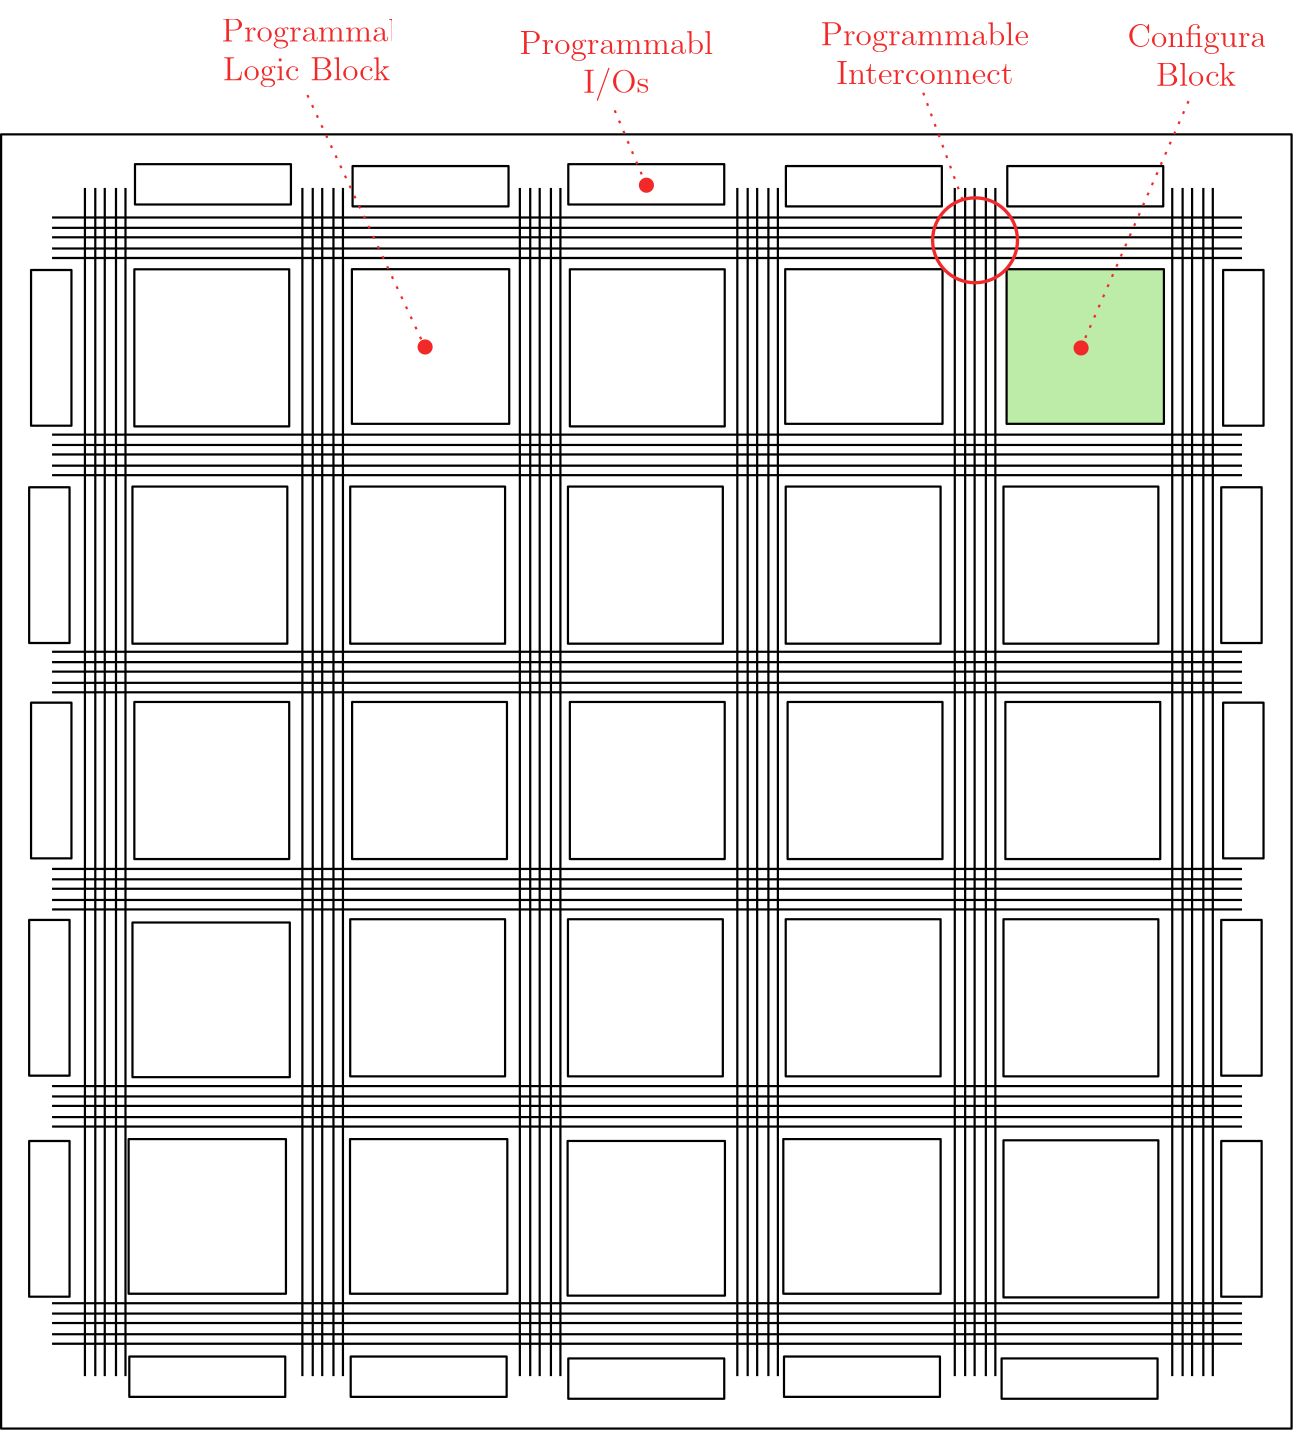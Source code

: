 <?xml version="1.0"?>
<!DOCTYPE ipe SYSTEM "ipe.dtd">
<ipe version="70218" creator="Ipe 7.2.23">
<info created="D:20210301195737" modified="D:20210301202323"/>
<ipestyle name="basic">
<symbol name="arrow/arc(spx)">
<path stroke="sym-stroke" fill="sym-stroke" pen="sym-pen">
0 0 m
-1 0.333 l
-1 -0.333 l
h
</path>
</symbol>
<symbol name="arrow/farc(spx)">
<path stroke="sym-stroke" fill="white" pen="sym-pen">
0 0 m
-1 0.333 l
-1 -0.333 l
h
</path>
</symbol>
<symbol name="arrow/ptarc(spx)">
<path stroke="sym-stroke" fill="sym-stroke" pen="sym-pen">
0 0 m
-1 0.333 l
-0.8 0 l
-1 -0.333 l
h
</path>
</symbol>
<symbol name="arrow/fptarc(spx)">
<path stroke="sym-stroke" fill="white" pen="sym-pen">
0 0 m
-1 0.333 l
-0.8 0 l
-1 -0.333 l
h
</path>
</symbol>
<symbol name="mark/circle(sx)" transformations="translations">
<path fill="sym-stroke">
0.6 0 0 0.6 0 0 e
0.4 0 0 0.4 0 0 e
</path>
</symbol>
<symbol name="mark/disk(sx)" transformations="translations">
<path fill="sym-stroke">
0.6 0 0 0.6 0 0 e
</path>
</symbol>
<symbol name="mark/fdisk(sfx)" transformations="translations">
<group>
<path fill="sym-fill">
0.5 0 0 0.5 0 0 e
</path>
<path fill="sym-stroke" fillrule="eofill">
0.6 0 0 0.6 0 0 e
0.4 0 0 0.4 0 0 e
</path>
</group>
</symbol>
<symbol name="mark/box(sx)" transformations="translations">
<path fill="sym-stroke" fillrule="eofill">
-0.6 -0.6 m
0.6 -0.6 l
0.6 0.6 l
-0.6 0.6 l
h
-0.4 -0.4 m
0.4 -0.4 l
0.4 0.4 l
-0.4 0.4 l
h
</path>
</symbol>
<symbol name="mark/square(sx)" transformations="translations">
<path fill="sym-stroke">
-0.6 -0.6 m
0.6 -0.6 l
0.6 0.6 l
-0.6 0.6 l
h
</path>
</symbol>
<symbol name="mark/fsquare(sfx)" transformations="translations">
<group>
<path fill="sym-fill">
-0.5 -0.5 m
0.5 -0.5 l
0.5 0.5 l
-0.5 0.5 l
h
</path>
<path fill="sym-stroke" fillrule="eofill">
-0.6 -0.6 m
0.6 -0.6 l
0.6 0.6 l
-0.6 0.6 l
h
-0.4 -0.4 m
0.4 -0.4 l
0.4 0.4 l
-0.4 0.4 l
h
</path>
</group>
</symbol>
<symbol name="mark/cross(sx)" transformations="translations">
<group>
<path fill="sym-stroke">
-0.43 -0.57 m
0.57 0.43 l
0.43 0.57 l
-0.57 -0.43 l
h
</path>
<path fill="sym-stroke">
-0.43 0.57 m
0.57 -0.43 l
0.43 -0.57 l
-0.57 0.43 l
h
</path>
</group>
</symbol>
<symbol name="arrow/fnormal(spx)">
<path stroke="sym-stroke" fill="white" pen="sym-pen">
0 0 m
-1 0.333 l
-1 -0.333 l
h
</path>
</symbol>
<symbol name="arrow/pointed(spx)">
<path stroke="sym-stroke" fill="sym-stroke" pen="sym-pen">
0 0 m
-1 0.333 l
-0.8 0 l
-1 -0.333 l
h
</path>
</symbol>
<symbol name="arrow/fpointed(spx)">
<path stroke="sym-stroke" fill="white" pen="sym-pen">
0 0 m
-1 0.333 l
-0.8 0 l
-1 -0.333 l
h
</path>
</symbol>
<symbol name="arrow/linear(spx)">
<path stroke="sym-stroke" pen="sym-pen">
-1 0.333 m
0 0 l
-1 -0.333 l
</path>
</symbol>
<symbol name="arrow/fdouble(spx)">
<path stroke="sym-stroke" fill="white" pen="sym-pen">
0 0 m
-1 0.333 l
-1 -0.333 l
h
-1 0 m
-2 0.333 l
-2 -0.333 l
h
</path>
</symbol>
<symbol name="arrow/double(spx)">
<path stroke="sym-stroke" fill="sym-stroke" pen="sym-pen">
0 0 m
-1 0.333 l
-1 -0.333 l
h
-1 0 m
-2 0.333 l
-2 -0.333 l
h
</path>
</symbol>
<symbol name="arrow/mid-normal(spx)">
<path stroke="sym-stroke" fill="sym-stroke" pen="sym-pen">
0.5 0 m
-0.5 0.333 l
-0.5 -0.333 l
h
</path>
</symbol>
<symbol name="arrow/mid-fnormal(spx)">
<path stroke="sym-stroke" fill="white" pen="sym-pen">
0.5 0 m
-0.5 0.333 l
-0.5 -0.333 l
h
</path>
</symbol>
<symbol name="arrow/mid-pointed(spx)">
<path stroke="sym-stroke" fill="sym-stroke" pen="sym-pen">
0.5 0 m
-0.5 0.333 l
-0.3 0 l
-0.5 -0.333 l
h
</path>
</symbol>
<symbol name="arrow/mid-fpointed(spx)">
<path stroke="sym-stroke" fill="white" pen="sym-pen">
0.5 0 m
-0.5 0.333 l
-0.3 0 l
-0.5 -0.333 l
h
</path>
</symbol>
<symbol name="arrow/mid-double(spx)">
<path stroke="sym-stroke" fill="sym-stroke" pen="sym-pen">
1 0 m
0 0.333 l
0 -0.333 l
h
0 0 m
-1 0.333 l
-1 -0.333 l
h
</path>
</symbol>
<symbol name="arrow/mid-fdouble(spx)">
<path stroke="sym-stroke" fill="white" pen="sym-pen">
1 0 m
0 0.333 l
0 -0.333 l
h
0 0 m
-1 0.333 l
-1 -0.333 l
h
</path>
</symbol>
<anglesize name="22.5 deg" value="22.5"/>
<anglesize name="30 deg" value="30"/>
<anglesize name="45 deg" value="45"/>
<anglesize name="60 deg" value="60"/>
<anglesize name="90 deg" value="90"/>
<arrowsize name="large" value="10"/>
<arrowsize name="small" value="5"/>
<arrowsize name="tiny" value="3"/>
<color name="blue" value="0 0 1"/>
<color name="brown" value="0.647 0.165 0.165"/>
<color name="darkblue" value="0 0 0.545"/>
<color name="darkcyan" value="0 0.545 0.545"/>
<color name="darkgray" value="0.663"/>
<color name="darkgreen" value="0 0.392 0"/>
<color name="darkmagenta" value="0.545 0 0.545"/>
<color name="darkorange" value="1 0.549 0"/>
<color name="darkred" value="0.545 0 0"/>
<color name="gold" value="1 0.843 0"/>
<color name="gray" value="0.745"/>
<color name="green" value="0 1 0"/>
<color name="lightblue" value="0.678 0.847 0.902"/>
<color name="lightcyan" value="0.878 1 1"/>
<color name="lightgray" value="0.827"/>
<color name="lightgreen" value="0.565 0.933 0.565"/>
<color name="lightyellow" value="1 1 0.878"/>
<color name="navy" value="0 0 0.502"/>
<color name="orange" value="1 0.647 0"/>
<color name="pink" value="1 0.753 0.796"/>
<color name="purple" value="0.627 0.125 0.941"/>
<color name="red" value="1 0 0"/>
<color name="seagreen" value="0.18 0.545 0.341"/>
<color name="turquoise" value="0.251 0.878 0.816"/>
<color name="violet" value="0.933 0.51 0.933"/>
<color name="yellow" value="1 1 0"/>
<dashstyle name="dash dot dotted" value="[4 2 1 2 1 2] 0"/>
<dashstyle name="dash dotted" value="[4 2 1 2] 0"/>
<dashstyle name="dashed" value="[4] 0"/>
<dashstyle name="dotted" value="[1 3] 0"/>
<gridsize name="10 pts (~3.5 mm)" value="10"/>
<gridsize name="14 pts (~5 mm)" value="14"/>
<gridsize name="16 pts (~6 mm)" value="16"/>
<gridsize name="20 pts (~7 mm)" value="20"/>
<gridsize name="28 pts (~10 mm)" value="28"/>
<gridsize name="32 pts (~12 mm)" value="32"/>
<gridsize name="4 pts" value="4"/>
<gridsize name="56 pts (~20 mm)" value="56"/>
<gridsize name="8 pts (~3 mm)" value="8"/>
<opacity name="10%" value="0.1"/>
<opacity name="30%" value="0.3"/>
<opacity name="50%" value="0.5"/>
<opacity name="75%" value="0.75"/>
<pen name="fat" value="1.2"/>
<pen name="heavier" value="0.8"/>
<pen name="ultrafat" value="2"/>
<symbolsize name="large" value="5"/>
<symbolsize name="small" value="2"/>
<symbolsize name="tiny" value="1.1"/>
<textsize name="Huge" value="\Huge"/>
<textsize name="LARGE" value="\LARGE"/>
<textsize name="Large" value="\Large"/>
<textsize name="footnote" value="\footnotesize"/>
<textsize name="huge" value="\huge"/>
<textsize name="large" value="\large"/>
<textsize name="small" value="\small"/>
<textsize name="tiny" value="\tiny"/>
<textstyle name="center" begin="\begin{center}" end="\end{center}"/>
<textstyle name="item" begin="\begin{itemize}\item{}" end="\end{itemize}"/>
<textstyle name="itemize" begin="\begin{itemize}" end="\end{itemize}"/>
<tiling name="falling" angle="-60" step="4" width="1"/>
<tiling name="rising" angle="30" step="4" width="1"/>
</ipestyle>
<page>
<layer name="alpha"/>
<view layers="alpha" active="alpha"/>
<group layer="alpha" matrix="0.884956 0 0 0.883652 37.1358 37.9015">
<path matrix="0 1 -1 0 785.119 272.708" stroke="black" pen="heavier">
128.46 703.151 m
128.46 639.151 l
191.46 639.151 l
191.46 703.151 l
h
</path>
<path matrix="1 0 0 1 -45.7338 27.1367" stroke="black" pen="heavier">
128.46 703.151 m
128.46 639.151 l
191.46 639.151 l
191.46 703.151 l
h
</path>
<path matrix="1 0 0 1 131.434 27.137" stroke="black" pen="heavier">
128.46 703.151 m
128.46 639.151 l
191.46 639.151 l
191.46 703.151 l
h
</path>
<path matrix="0 1 -1 0 770.302 595.123" stroke="black" pen="heavier">
71.445 729.592 m
71.445 713.16 l
134.885 713.16 l
134.885 729.592 l
h
</path>
<path matrix="0 1 -1 0 1255.24 595.123" stroke="black" pen="heavier">
71.445 729.592 m
71.445 713.16 l
134.885 713.16 l
134.885 729.592 l
h
</path>
<path matrix="1 0 0 1 -46.5037 -61.3828" stroke="black" pen="heavier">
128.46 703.151 m
128.46 639.151 l
191.46 639.151 l
191.46 703.151 l
h
</path>
<path matrix="1 0 0 1 42.0804 -61.3825" stroke="black" pen="heavier">
128.46 703.151 m
128.46 639.151 l
191.46 639.151 l
191.46 703.151 l
h
</path>
<path matrix="1 0 0 1 130.664 -61.3825" stroke="black" pen="heavier">
128.46 703.151 m
128.46 639.151 l
191.46 639.151 l
191.46 703.151 l
h
</path>
<path matrix="1 0 0 1 219.248 -61.3825" stroke="black" pen="heavier">
128.46 703.151 m
128.46 639.151 l
191.46 639.151 l
191.46 703.151 l
h
</path>
<path matrix="1 0 0 1 307.832 -61.3825" stroke="black" pen="heavier">
128.46 703.151 m
128.46 639.151 l
191.46 639.151 l
191.46 703.151 l
h
</path>
<path matrix="0 1 -1 0 769.532 506.603" stroke="black" pen="heavier">
71.445 729.592 m
71.445 713.16 l
134.885 713.16 l
134.885 729.592 l
h
</path>
<path matrix="0 1 -1 0 1254.47 506.603" stroke="black" pen="heavier">
71.445 729.592 m
71.445 713.16 l
134.885 713.16 l
134.885 729.592 l
h
</path>
<path matrix="1 0 0 1 -45.7339 -149.133" stroke="black" pen="heavier">
128.46 703.151 m
128.46 639.151 l
191.46 639.151 l
191.46 703.151 l
h
</path>
<path matrix="1 0 0 1 42.8502 -149.133" stroke="black" pen="heavier">
128.46 703.151 m
128.46 639.151 l
191.46 639.151 l
191.46 703.151 l
h
</path>
<path matrix="1 0 0 1 131.434 -149.133" stroke="black" pen="heavier">
128.46 703.151 m
128.46 639.151 l
191.46 639.151 l
191.46 703.151 l
h
</path>
<path matrix="1 0 0 1 220.018 -149.133" stroke="black" pen="heavier">
128.46 703.151 m
128.46 639.151 l
191.46 639.151 l
191.46 703.151 l
h
</path>
<path matrix="1 0 0 1 308.602 -149.133" stroke="black" pen="heavier">
128.46 703.151 m
128.46 639.151 l
191.46 639.151 l
191.46 703.151 l
h
</path>
<path matrix="0 1 -1 0 770.302 418.853" stroke="black" pen="heavier">
71.445 729.592 m
71.445 713.16 l
134.885 713.16 l
134.885 729.592 l
h
</path>
<path matrix="0 1 -1 0 1255.24 418.853" stroke="black" pen="heavier">
71.445 729.592 m
71.445 713.16 l
134.885 713.16 l
134.885 729.592 l
h
</path>
<path matrix="1 0 0 1 42.0804 -237.653" stroke="black" pen="heavier">
128.46 703.151 m
128.46 639.151 l
191.46 639.151 l
191.46 703.151 l
h
</path>
<path matrix="1 0 0 1 130.664 -237.653" stroke="black" pen="heavier">
128.46 703.151 m
128.46 639.151 l
191.46 639.151 l
191.46 703.151 l
h
</path>
<path matrix="1 0 0 1 219.248 -237.653" stroke="black" pen="heavier">
128.46 703.151 m
128.46 639.151 l
191.46 639.151 l
191.46 703.151 l
h
</path>
<path matrix="1 0 0 1 307.832 -237.653" stroke="black" pen="heavier">
128.46 703.151 m
128.46 639.151 l
191.46 639.151 l
191.46 703.151 l
h
</path>
<path matrix="0 1 -1 0 769.532 330.333" stroke="black" pen="heavier">
71.445 729.592 m
71.445 713.16 l
134.885 713.16 l
134.885 729.592 l
h
</path>
<path matrix="0 1 -1 0 1254.47 330.333" stroke="black" pen="heavier">
71.445 729.592 m
71.445 713.16 l
134.885 713.16 l
134.885 729.592 l
h
</path>
<path matrix="1 0 0 1 307.832 -327.712" stroke="black" pen="heavier">
128.46 703.151 m
128.46 639.151 l
191.46 639.151 l
191.46 703.151 l
h
</path>
<path matrix="0 1 -1 0 769.532 240.274" stroke="black" pen="heavier">
71.445 729.592 m
71.445 713.16 l
134.885 713.16 l
134.885 729.592 l
h
</path>
<path matrix="0 1 -1 0 1254.47 240.274" stroke="black" pen="heavier">
71.445 729.592 m
71.445 713.16 l
134.885 713.16 l
134.885 729.592 l
h
</path>
<path matrix="-1 0 0 -1 217.873 1486.28" stroke="black" pen="heavier">
71.445 729.592 m
71.445 713.16 l
134.885 713.16 l
134.885 729.592 l
h
</path>
<path matrix="0 1 -1 0 874.378 538.872" stroke="black" pen="heavier">
128.46 703.151 m
128.46 639.151 l
191.46 639.151 l
191.46 703.151 l
h
</path>
<path matrix="-1 0 0 -1 306.393 1485.51" stroke="black" pen="heavier">
71.445 729.592 m
71.445 713.16 l
134.885 713.16 l
134.885 729.592 l
h
</path>
<path matrix="-1 0 0 -1 394.143 1486.28" stroke="black" pen="heavier">
71.445 729.592 m
71.445 713.16 l
134.885 713.16 l
134.885 729.592 l
h
</path>
<path matrix="0 1 -1 0 1050.65 538.872" stroke="black" pen="heavier">
128.46 703.151 m
128.46 639.151 l
191.46 639.151 l
191.46 703.151 l
h
</path>
<path matrix="-1 0 0 -1 482.663 1485.51" stroke="black" pen="heavier">
71.445 729.592 m
71.445 713.16 l
134.885 713.16 l
134.885 729.592 l
h
</path>
<path matrix="0 1 -1 0 1140.71 538.872" stroke="0" fill="0.741 0.922 0.663" pen="heavier">
128.46 703.151 m
128.46 639.151 l
191.46 639.151 l
191.46 703.151 l
h
</path>
<path matrix="-1 0 0 -1 572.722 1485.51" stroke="black" pen="heavier">
71.445 729.592 m
71.445 713.16 l
134.885 713.16 l
134.885 729.592 l
h
</path>
<path matrix="1 0 0 1 364.083 -443.013" stroke="black" pen="heavier">
71.445 729.592 m
71.445 713.16 l
134.885 713.16 l
134.885 729.592 l
h
</path>
<path matrix="0 -1 1 0 -292.423 504.395" stroke="black" pen="heavier">
128.46 703.151 m
128.46 639.151 l
191.46 639.151 l
191.46 703.151 l
h
</path>
<path matrix="1 0 0 1 275.563 -442.243" stroke="black" pen="heavier">
71.445 729.592 m
71.445 713.16 l
134.885 713.16 l
134.885 729.592 l
h
</path>
<path matrix="0 -1 1 0 -380.173 503.625" stroke="black" pen="heavier">
128.46 703.151 m
128.46 639.151 l
191.46 639.151 l
191.46 703.151 l
h
</path>
<path matrix="1 0 0 1 187.813 -443.013" stroke="black" pen="heavier">
71.445 729.592 m
71.445 713.16 l
134.885 713.16 l
134.885 729.592 l
h
</path>
<path matrix="0 -1 1 0 -468.693 504.395" stroke="black" pen="heavier">
128.46 703.151 m
128.46 639.151 l
191.46 639.151 l
191.46 703.151 l
h
</path>
<path matrix="1 0 0 1 99.2927 -442.243" stroke="black" pen="heavier">
71.445 729.592 m
71.445 713.16 l
134.885 713.16 l
134.885 729.592 l
h
</path>
<path matrix="0 -1 1 0 -558.752 504.395" stroke="black" pen="heavier">
128.46 703.151 m
128.46 639.151 l
191.46 639.151 l
191.46 703.151 l
h
</path>
<path matrix="1 0 0 1 9.23367 -442.243" stroke="black" pen="heavier">
71.445 729.592 m
71.445 713.16 l
134.885 713.16 l
134.885 729.592 l
h
</path>
<group>
<group>
<path matrix="1 0 0 1 -0.351077 0" stroke="0" fill="0.741 0.922 0.663" pen="heavier">
49.6072 751.393 m
533.678 751.393 l
</path>
<path matrix="1 0 0 1 -0.351084 -4.21259" stroke="0" fill="0.741 0.922 0.663" pen="heavier">
49.6072 751.393 m
533.678 751.393 l
</path>
<path matrix="1 0 0 1 -0.351084 -8.07418" stroke="0" fill="0.741 0.922 0.663" pen="heavier">
49.6072 751.393 m
533.678 751.393 l
</path>
<path matrix="1 0 0 1 -0.351084 -12.6379" stroke="0" fill="0.741 0.922 0.663" pen="heavier">
49.6072 751.393 m
533.678 751.393 l
</path>
<path matrix="1 0 0 1 -0.351084 -16.4995" stroke="0" fill="0.741 0.922 0.663" pen="heavier">
49.6072 751.393 m
533.678 751.393 l
</path>
</group>
<group matrix="1 0 0 1 0.00000032 -88.465">
<path matrix="1 0 0 1 -0.351077 0" stroke="0" fill="0.741 0.922 0.663" pen="heavier">
49.6072 751.393 m
533.678 751.393 l
</path>
<path matrix="1 0 0 1 -0.351084 -4.21259" stroke="0" fill="0.741 0.922 0.663" pen="heavier">
49.6072 751.393 m
533.678 751.393 l
</path>
<path matrix="1 0 0 1 -0.351084 -8.07418" stroke="0" fill="0.741 0.922 0.663" pen="heavier">
49.6072 751.393 m
533.678 751.393 l
</path>
<path matrix="1 0 0 1 -0.351084 -12.6379" stroke="0" fill="0.741 0.922 0.663" pen="heavier">
49.6072 751.393 m
533.678 751.393 l
</path>
<path matrix="1 0 0 1 -0.351084 -16.4995" stroke="0" fill="0.741 0.922 0.663" pen="heavier">
49.6072 751.393 m
533.678 751.393 l
</path>
</group>
<group matrix="1 0 0 1 0.00000032 -176.93">
<path matrix="1 0 0 1 -0.351077 0" stroke="0" fill="0.741 0.922 0.663" pen="heavier">
49.6072 751.393 m
533.678 751.393 l
</path>
<path matrix="1 0 0 1 -0.351084 -4.21259" stroke="0" fill="0.741 0.922 0.663" pen="heavier">
49.6072 751.393 m
533.678 751.393 l
</path>
<path matrix="1 0 0 1 -0.351084 -8.07418" stroke="0" fill="0.741 0.922 0.663" pen="heavier">
49.6072 751.393 m
533.678 751.393 l
</path>
<path matrix="1 0 0 1 -0.351084 -12.6379" stroke="0" fill="0.741 0.922 0.663" pen="heavier">
49.6072 751.393 m
533.678 751.393 l
</path>
<path matrix="1 0 0 1 -0.351084 -16.4995" stroke="0" fill="0.741 0.922 0.663" pen="heavier">
49.6072 751.393 m
533.678 751.393 l
</path>
</group>
<group matrix="1 0 0 1 0.00000032 -265.395">
<path matrix="1 0 0 1 -0.351077 0" stroke="0" fill="0.741 0.922 0.663" pen="heavier">
49.6072 751.393 m
533.678 751.393 l
</path>
<path matrix="1 0 0 1 -0.351084 -4.21259" stroke="0" fill="0.741 0.922 0.663" pen="heavier">
49.6072 751.393 m
533.678 751.393 l
</path>
<path matrix="1 0 0 1 -0.351084 -8.07418" stroke="0" fill="0.741 0.922 0.663" pen="heavier">
49.6072 751.393 m
533.678 751.393 l
</path>
<path matrix="1 0 0 1 -0.351084 -12.6379" stroke="0" fill="0.741 0.922 0.663" pen="heavier">
49.6072 751.393 m
533.678 751.393 l
</path>
<path matrix="1 0 0 1 -0.351084 -16.4995" stroke="0" fill="0.741 0.922 0.663" pen="heavier">
49.6072 751.393 m
533.678 751.393 l
</path>
</group>
<group matrix="1 0 0 1 0.00000032 -353.86">
<path matrix="1 0 0 1 -0.351077 0" stroke="0" fill="0.741 0.922 0.663" pen="heavier">
49.6072 751.393 m
533.678 751.393 l
</path>
<path matrix="1 0 0 1 -0.351084 -4.21259" stroke="0" fill="0.741 0.922 0.663" pen="heavier">
49.6072 751.393 m
533.678 751.393 l
</path>
<path matrix="1 0 0 1 -0.351084 -8.07418" stroke="0" fill="0.741 0.922 0.663" pen="heavier">
49.6072 751.393 m
533.678 751.393 l
</path>
<path matrix="1 0 0 1 -0.351084 -12.6379" stroke="0" fill="0.741 0.922 0.663" pen="heavier">
49.6072 751.393 m
533.678 751.393 l
</path>
<path matrix="1 0 0 1 -0.351084 -16.4995" stroke="0" fill="0.741 0.922 0.663" pen="heavier">
49.6072 751.393 m
533.678 751.393 l
</path>
</group>
<group matrix="1 0 0 1 0.00000032 -442.325">
<path matrix="1 0 0 1 -0.351077 0" stroke="0" fill="0.741 0.922 0.663" pen="heavier">
49.6072 751.393 m
533.678 751.393 l
</path>
<path matrix="1 0 0 1 -0.351084 -4.21259" stroke="0" fill="0.741 0.922 0.663" pen="heavier">
49.6072 751.393 m
533.678 751.393 l
</path>
<path matrix="1 0 0 1 -0.351084 -8.07418" stroke="0" fill="0.741 0.922 0.663" pen="heavier">
49.6072 751.393 m
533.678 751.393 l
</path>
<path matrix="1 0 0 1 -0.351084 -12.6379" stroke="0" fill="0.741 0.922 0.663" pen="heavier">
49.6072 751.393 m
533.678 751.393 l
</path>
<path matrix="1 0 0 1 -0.351084 -16.4995" stroke="0" fill="0.741 0.922 0.663" pen="heavier">
49.6072 751.393 m
533.678 751.393 l
</path>
</group>
</group>
<group matrix="0 1 -1 0 814.016 230.113">
<group>
<path matrix="1 0 0 1 -0.351077 0" stroke="0" fill="0.741 0.922 0.663" pen="heavier">
49.6072 751.393 m
533.678 751.393 l
</path>
<path matrix="1 0 0 1 -0.351084 -4.21259" stroke="0" fill="0.741 0.922 0.663" pen="heavier">
49.6072 751.393 m
533.678 751.393 l
</path>
<path matrix="1 0 0 1 -0.351084 -8.07418" stroke="0" fill="0.741 0.922 0.663" pen="heavier">
49.6072 751.393 m
533.678 751.393 l
</path>
<path matrix="1 0 0 1 -0.351084 -12.6379" stroke="0" fill="0.741 0.922 0.663" pen="heavier">
49.6072 751.393 m
533.678 751.393 l
</path>
<path matrix="1 0 0 1 -0.351084 -16.4995" stroke="0" fill="0.741 0.922 0.663" pen="heavier">
49.6072 751.393 m
533.678 751.393 l
</path>
</group>
<group matrix="1 0 0 1 0.00000032 -88.465">
<path matrix="1 0 0 1 -0.351077 0" stroke="0" fill="0.741 0.922 0.663" pen="heavier">
49.6072 751.393 m
533.678 751.393 l
</path>
<path matrix="1 0 0 1 -0.351084 -4.21259" stroke="0" fill="0.741 0.922 0.663" pen="heavier">
49.6072 751.393 m
533.678 751.393 l
</path>
<path matrix="1 0 0 1 -0.351084 -8.07418" stroke="0" fill="0.741 0.922 0.663" pen="heavier">
49.6072 751.393 m
533.678 751.393 l
</path>
<path matrix="1 0 0 1 -0.351084 -12.6379" stroke="0" fill="0.741 0.922 0.663" pen="heavier">
49.6072 751.393 m
533.678 751.393 l
</path>
<path matrix="1 0 0 1 -0.351084 -16.4995" stroke="0" fill="0.741 0.922 0.663" pen="heavier">
49.6072 751.393 m
533.678 751.393 l
</path>
</group>
<group matrix="1 0 0 1 0.00000032 -176.93">
<path matrix="1 0 0 1 -0.351077 0" stroke="0" fill="0.741 0.922 0.663" pen="heavier">
49.6072 751.393 m
533.678 751.393 l
</path>
<path matrix="1 0 0 1 -0.351084 -4.21259" stroke="0" fill="0.741 0.922 0.663" pen="heavier">
49.6072 751.393 m
533.678 751.393 l
</path>
<path matrix="1 0 0 1 -0.351084 -8.07418" stroke="0" fill="0.741 0.922 0.663" pen="heavier">
49.6072 751.393 m
533.678 751.393 l
</path>
<path matrix="1 0 0 1 -0.351084 -12.6379" stroke="0" fill="0.741 0.922 0.663" pen="heavier">
49.6072 751.393 m
533.678 751.393 l
</path>
<path matrix="1 0 0 1 -0.351084 -16.4995" stroke="0" fill="0.741 0.922 0.663" pen="heavier">
49.6072 751.393 m
533.678 751.393 l
</path>
</group>
<group matrix="1 0 0 1 0.00000032 -265.395">
<path matrix="1 0 0 1 -0.351077 0" stroke="0" fill="0.741 0.922 0.663" pen="heavier">
49.6072 751.393 m
533.678 751.393 l
</path>
<path matrix="1 0 0 1 -0.351084 -4.21259" stroke="0" fill="0.741 0.922 0.663" pen="heavier">
49.6072 751.393 m
533.678 751.393 l
</path>
<path matrix="1 0 0 1 -0.351084 -8.07418" stroke="0" fill="0.741 0.922 0.663" pen="heavier">
49.6072 751.393 m
533.678 751.393 l
</path>
<path matrix="1 0 0 1 -0.351084 -12.6379" stroke="0" fill="0.741 0.922 0.663" pen="heavier">
49.6072 751.393 m
533.678 751.393 l
</path>
<path matrix="1 0 0 1 -0.351084 -16.4995" stroke="0" fill="0.741 0.922 0.663" pen="heavier">
49.6072 751.393 m
533.678 751.393 l
</path>
</group>
<group matrix="1 0 0 1 0.00000032 -353.86">
<path matrix="1 0 0 1 -0.351077 0" stroke="0" fill="0.741 0.922 0.663" pen="heavier">
49.6072 751.393 m
533.678 751.393 l
</path>
<path matrix="1 0 0 1 -0.351084 -4.21259" stroke="0" fill="0.741 0.922 0.663" pen="heavier">
49.6072 751.393 m
533.678 751.393 l
</path>
<path matrix="1 0 0 1 -0.351084 -8.07418" stroke="0" fill="0.741 0.922 0.663" pen="heavier">
49.6072 751.393 m
533.678 751.393 l
</path>
<path matrix="1 0 0 1 -0.351084 -12.6379" stroke="0" fill="0.741 0.922 0.663" pen="heavier">
49.6072 751.393 m
533.678 751.393 l
</path>
<path matrix="1 0 0 1 -0.351084 -16.4995" stroke="0" fill="0.741 0.922 0.663" pen="heavier">
49.6072 751.393 m
533.678 751.393 l
</path>
</group>
<group matrix="1 0 0 1 0.00000032 -442.325">
<path matrix="1 0 0 1 -0.351077 0" stroke="0" fill="0.741 0.922 0.663" pen="heavier">
49.6072 751.393 m
533.678 751.393 l
</path>
<path matrix="1 0 0 1 -0.351084 -4.21259" stroke="0" fill="0.741 0.922 0.663" pen="heavier">
49.6072 751.393 m
533.678 751.393 l
</path>
<path matrix="1 0 0 1 -0.351084 -8.07418" stroke="0" fill="0.741 0.922 0.663" pen="heavier">
49.6072 751.393 m
533.678 751.393 l
</path>
<path matrix="1 0 0 1 -0.351084 -12.6379" stroke="0" fill="0.741 0.922 0.663" pen="heavier">
49.6072 751.393 m
533.678 751.393 l
</path>
<path matrix="1 0 0 1 -0.351084 -16.4995" stroke="0" fill="0.741 0.922 0.663" pen="heavier">
49.6072 751.393 m
533.678 751.393 l
</path>
</group>
</group>
</group>
<path matrix="0.884956 0 0 0.883652 36.7812 37.7365" stroke="0" pen="heavier">
28.9297 785.456 m
28.9297 258.184 l
553.892 258.184 l
553.892 785.456 l
h
</path>
<path matrix="1 0 0 1 -0.800525 -0.96063" stroke="0.945 0.161 0.161" pen="fat">
15.2789 0 0 15.2789 413.799 694.627 e
</path>
<path stroke="0.945 0.161 0.161" dash="dotted" pen="heavier">
408.468 708.287 m
393.998 747.754 l
</path>
<path matrix="0.848753 0 0 0.84571 44.5507 110.118" stroke="0.945 0.161 0.161" dash="dotted" pen="heavier">
294.557 713.706 m
280.235 747.754 l
</path>
<path stroke="0.945 0.161 0.161" dash="dotted" pen="heavier">
215.307 654.409 m
171.525 748.36 l
</path>
<path stroke="0.945 0.161 0.161" dash="dotted" pen="heavier">
451.095 654.865 m
489.861 743.799 l
</path>
<text matrix="1 0 0 1 4.91174 -24.6247" transformations="translations" pos="136.909 803.796" stroke="0.945 0.161 0.161" type="minipage" width="61.1132" height="17.59" depth="12.63" valign="top" size="large" style="center">Programmable
Logic Block</text>
<text matrix="1 0 0 1 -15.1553 5.55253" transformations="translations" pos="264.152 769.135" stroke="0.945 0.161 0.161" type="minipage" width="69.7786" height="17.924" depth="12.96" valign="top" size="large" style="center">Programmable
I/Os</text>
<text matrix="1 0 0 1 -16.5235 3.5186" transformations="translations" pos="369.048 768.679" stroke="0.945 0.161 0.161" type="minipage" width="84.8288" height="13.61" depth="8.64" valign="top" size="large" style="center">Programmable
Interconnect</text>
<text matrix="1 0 0 1 -21.5403 4.90605" transformations="translations" pos="489.45 772.328" stroke="0.945 0.161 0.161" type="minipage" width="49.2555" height="16.425" depth="11.47" valign="top" size="large" style="center">Configuration
Block</text>
<path stroke="0.945 0.161 0.161" fill="0.945 0.161 0.161" pen="heavier">
2.3255 0 0 2.3255 215.026 655.255 e
</path>
<path matrix="1 0 0 1 79.664 58.2401" stroke="0.945 0.161 0.161" fill="0.945 0.161 0.161" pen="heavier">
2.3255 0 0 2.3255 215.026 655.255 e
</path>
<path matrix="1 0 0 1 236.147 -0.340705" stroke="0.945 0.161 0.161" fill="0.945 0.161 0.161" pen="heavier">
2.3255 0 0 2.3255 215.026 655.255 e
</path>
</page>
</ipe>
